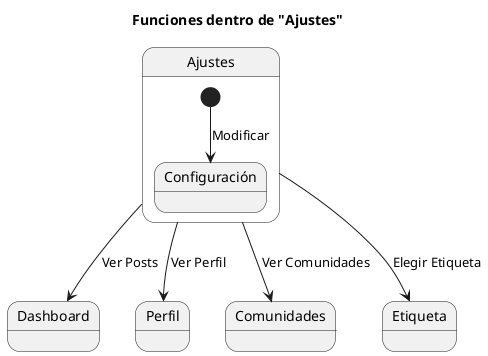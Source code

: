 @startuml
title Funciones dentro de "Ajustes"

state Ajustes {
  [*] --> Configuración : Modificar
}

Ajustes --> Dashboard : Ver Posts
Ajustes --> Perfil : Ver Perfil
Ajustes --> Comunidades : Ver Comunidades
Ajustes --> Etiqueta : Elegir Etiqueta
@enduml
